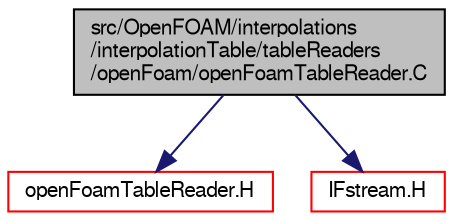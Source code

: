 digraph "src/OpenFOAM/interpolations/interpolationTable/tableReaders/openFoam/openFoamTableReader.C"
{
  bgcolor="transparent";
  edge [fontname="FreeSans",fontsize="10",labelfontname="FreeSans",labelfontsize="10"];
  node [fontname="FreeSans",fontsize="10",shape=record];
  Node0 [label="src/OpenFOAM/interpolations\l/interpolationTable/tableReaders\l/openFoam/openFoamTableReader.C",height=0.2,width=0.4,color="black", fillcolor="grey75", style="filled", fontcolor="black"];
  Node0 -> Node1 [color="midnightblue",fontsize="10",style="solid",fontname="FreeSans"];
  Node1 [label="openFoamTableReader.H",height=0.2,width=0.4,color="red",URL="$a10436.html"];
  Node0 -> Node92 [color="midnightblue",fontsize="10",style="solid",fontname="FreeSans"];
  Node92 [label="IFstream.H",height=0.2,width=0.4,color="red",URL="$a09059.html"];
}
